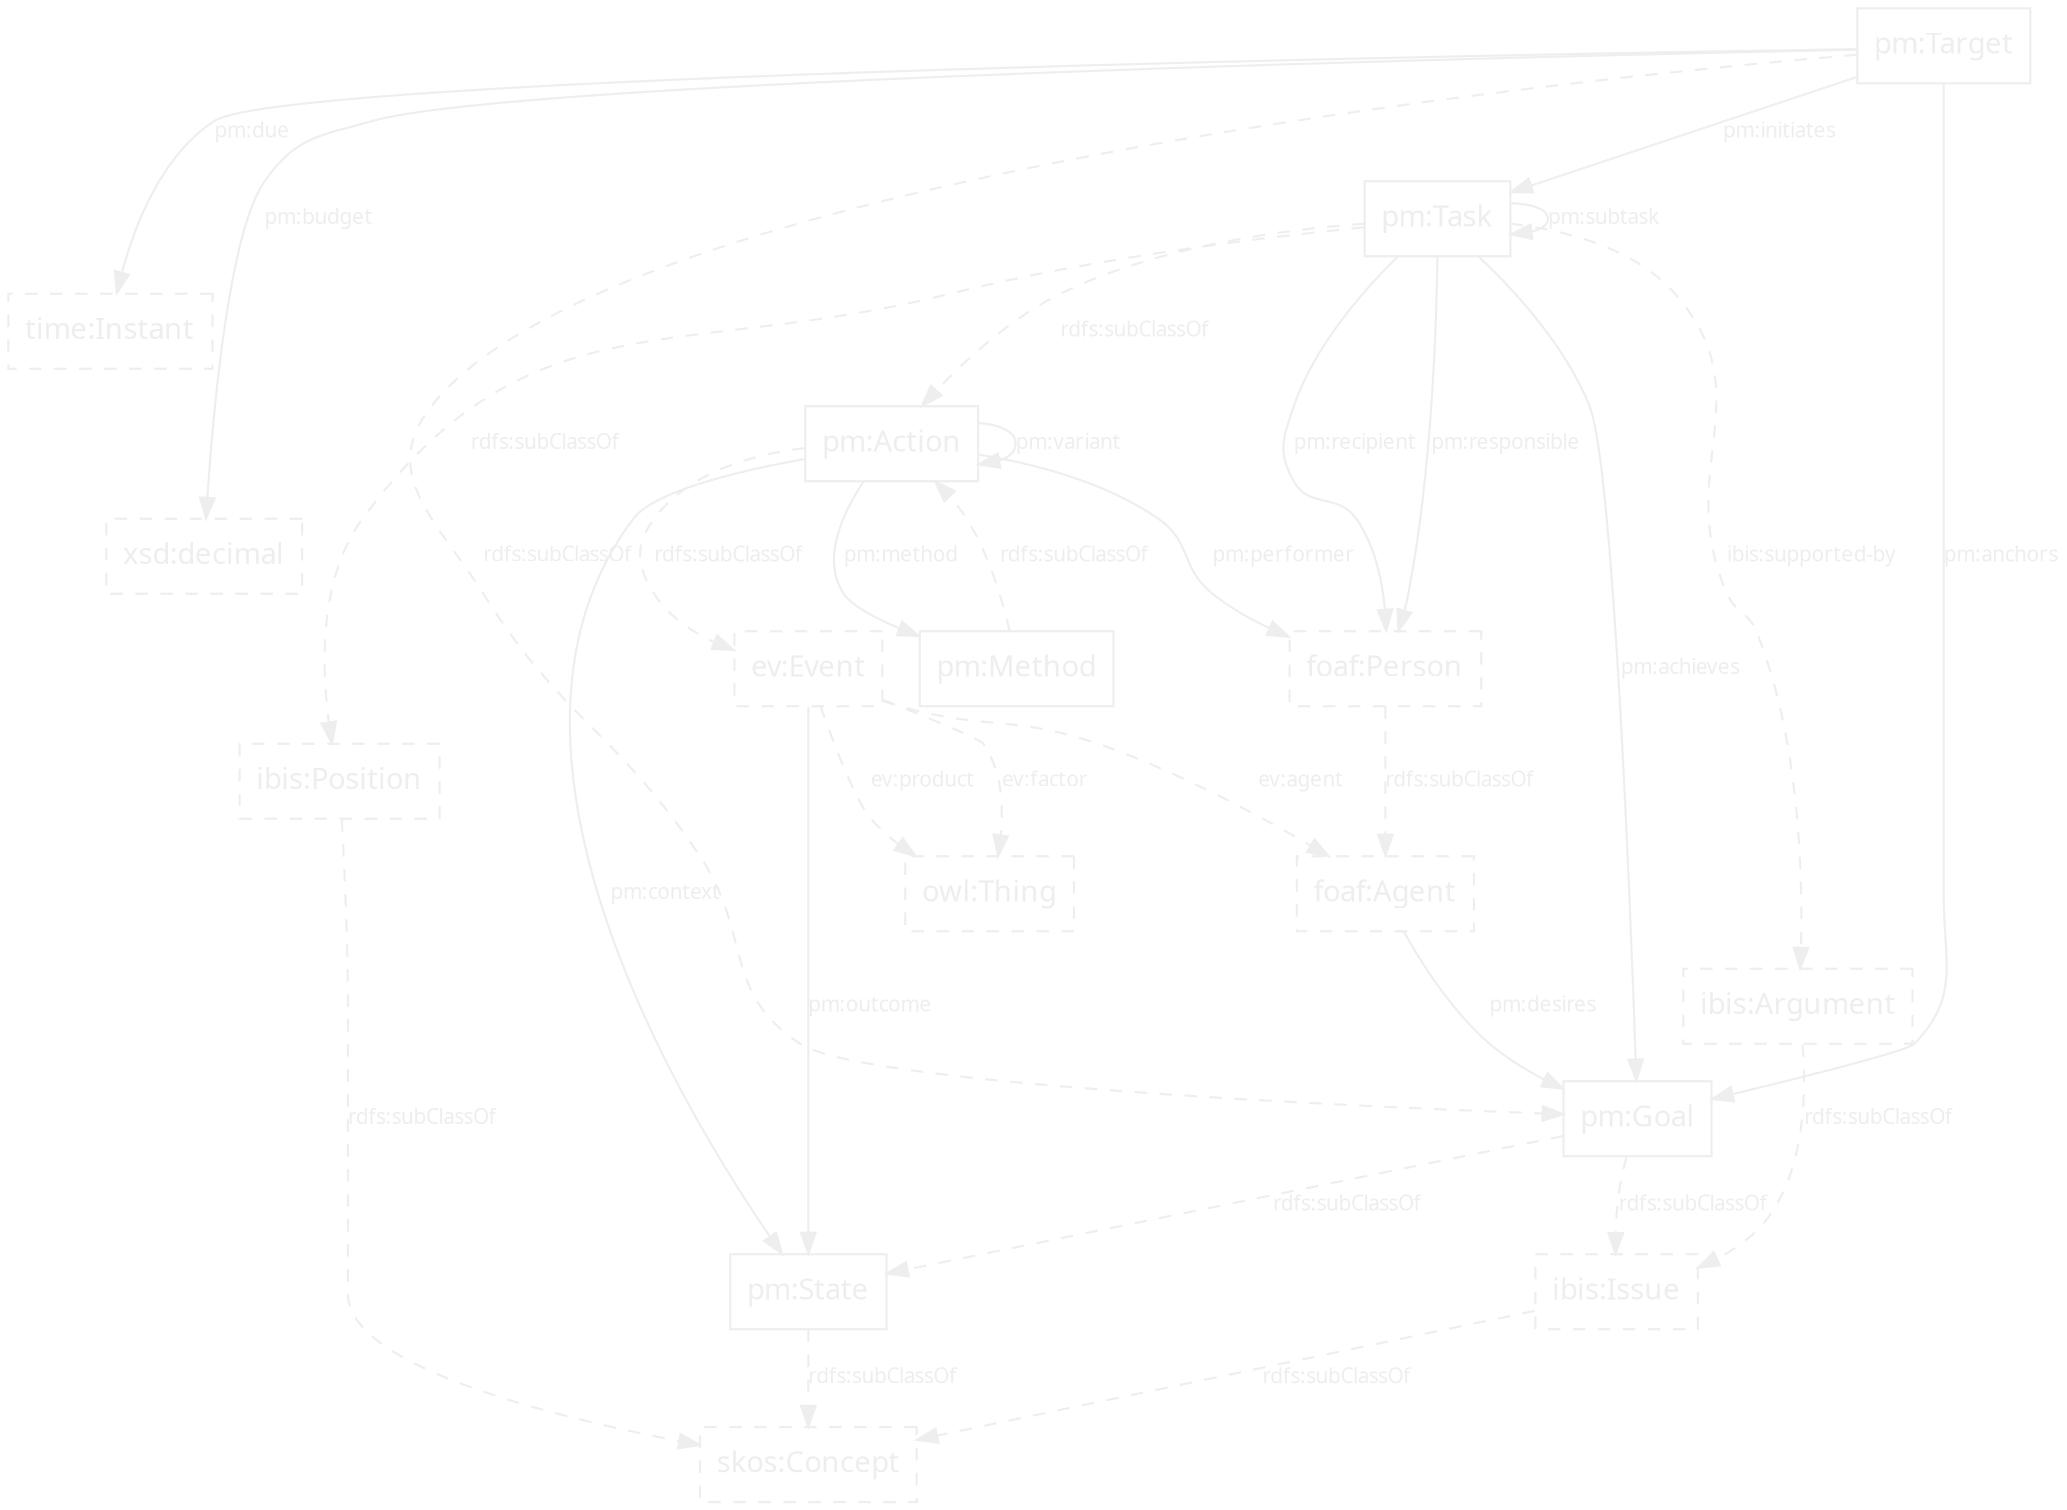 digraph {
    graph [bgcolor=transparent,overlap=false];
    node [shape=box,color="#eeeeee",fontcolor="#eeeeee",fontname="Lucida Grande, Lucida Sans Unicode, sans-serif"];
    edge [color="#eeeeee",fontcolor="#eeeeee",fontname="Lucida Grande, Lucida Sans Unicode, sans-serif"];
    //node [shape=box,color="black",fontcolor="black",fontname="Lucida Grande, Lucida Sans Unicode, sans-serif"];
    //edge [color="black",fontcolor="black",fontname="Lucida Grande, Lucida Sans Unicode, sans-serif"];

    foaf_Person [label="foaf:Person", style=dashed];
    foaf_Agent [label="foaf:Agent", style=dashed];
    skos_Concept [label="skos:Concept", style=dashed];
    ev_Event [label="ev:Event", style=dashed];
    //xsd_dateTime [label="xsd:dateTime", style=dashed];
    
    subgraph {
        //graph [rank=same];
        ibis_Issue [label="ibis:Issue", style=dashed];
        ibis_Position [label="ibis:Position", style=dashed];
        ibis_Argument [label="ibis:Argument", style=dashed];
    }
    subgraph {
     ///   graph [rank=same];
     time_Instant [label="time:Instant", style=dashed];
        //time_DurationDescription [label="time:DurationDescription", style=dashed];
    }
    owl_Thing [label="owl:Thing", style=dashed];
    xsd_decimal [label="xsd:decimal", style=dashed];
    
    pm_State [label="pm:State"];
    pm_Goal [label="pm:Goal"];
    pm_Target [label="pm:Target"];
    pm_Action [label="pm:Action"];
    pm_Task [label="pm:Task"];
    pm_Method [label="pm:Method"];
    
    subgraph {
        edge [fontsize=10,concentrate=true];
        //ibis_Issue -> ibis_Issue [label="ibis:specializes"];
        //ibis_Issue -> ibis_Issue [label="ibis:generalizes"];
        //ibis_Issue -> ibis_Issue [label="ibis:replaces"];
        //ibis_Issue -> ibis_Issue [label="ibis:generalizes"];
        
        subgraph {
            edge [label="rdfs:subClassOf", style=dashed];
            pm_Target -> pm_Goal -> pm_State -> skos_Concept;
            pm_Goal -> ibis_Issue -> skos_Concept;
            pm_Method -> pm_Action;
            pm_Task -> pm_Action -> ev_Event;
            pm_Task -> ibis_Position -> skos_Concept;
            ibis_Argument -> ibis_Issue;
            foaf_Person -> foaf_Agent;
        }
        subgraph {
            edge [label="ibis:supported-by", style=dashed];
            pm_Task -> ibis_Argument;
        }
        subgraph {
            edge [label="ev:factor", style=dashed];
            ev_Event -> owl_Thing;
        }
        subgraph {
            edge [label="ev:product", style=dashed];
            ev_Event -> owl_Thing;
        }
        subgraph {
            edge [label="ev:agent", style=dashed];
            ev_Event -> foaf_Agent;
        }
        
        //
        subgraph {
            edge [label="pm:anchors", weight=5];
            pm_Target -> pm_Goal;
        }
        subgraph {
            edge [label="pm:achieves"];
            pm_Task -> pm_Goal;
        }
        subgraph {
            edge [label="pm:subtask"];
            pm_Task -> pm_Task;
        }
        subgraph {
            edge [label="pm:initiates"];
            pm_Target -> pm_Task;
        }
        subgraph {
            edge [label="pm:due", weight=0.5];
            pm_Target -> time_Instant;
        }
        subgraph {
            edge [label="pm:budget", weight=0.5];
            pm_Target -> xsd_decimal;
        }
        subgraph {
            edge [label="pm:desires"];
            //pm_Goal -> foaf_Agent;
            foaf_Agent -> pm_Goal;
        }
        subgraph {
            edge [label="pm:context"];
            pm_Action -> pm_State;
        }
        subgraph {
            edge [label="pm:outcome"];
            ev_Event -> pm_State;
        }
        subgraph {
            edge [label="pm:performer"];
            pm_Action -> foaf_Person;
        }
        subgraph {
            edge [label="pm:responsible"];
            pm_Task -> foaf_Person;
        }
        subgraph {
            edge [label="pm:recipient"];
            pm_Task -> foaf_Person;
        }
        subgraph {
            edge [label="pm:method"];
            pm_Action -> pm_Method;
        }
        subgraph {
            edge [label="pm:variant"];
            pm_Action -> pm_Action;
        }

        /*
        subgraph {
            edge [label="pm:context"];
            pm_Action -> owl_Thing;
        }*/
        /*
        subgraph {
            edge [label="pm:expected-duration"];
            pm_Task -> time_DurationDescription;
        }
        subgraph {
            edge [label="pm:actual-duration"];
            pm_Task -> time_DurationDescription;
        }
        subgraph {
            edge [label="pm:expected-result"];
            pm_Task -> owl_Thing;
        }
        subgraph {
            edge [label="pm:actual-result"];
            pm_Task -> owl_Thing;
        }*/
    }
}